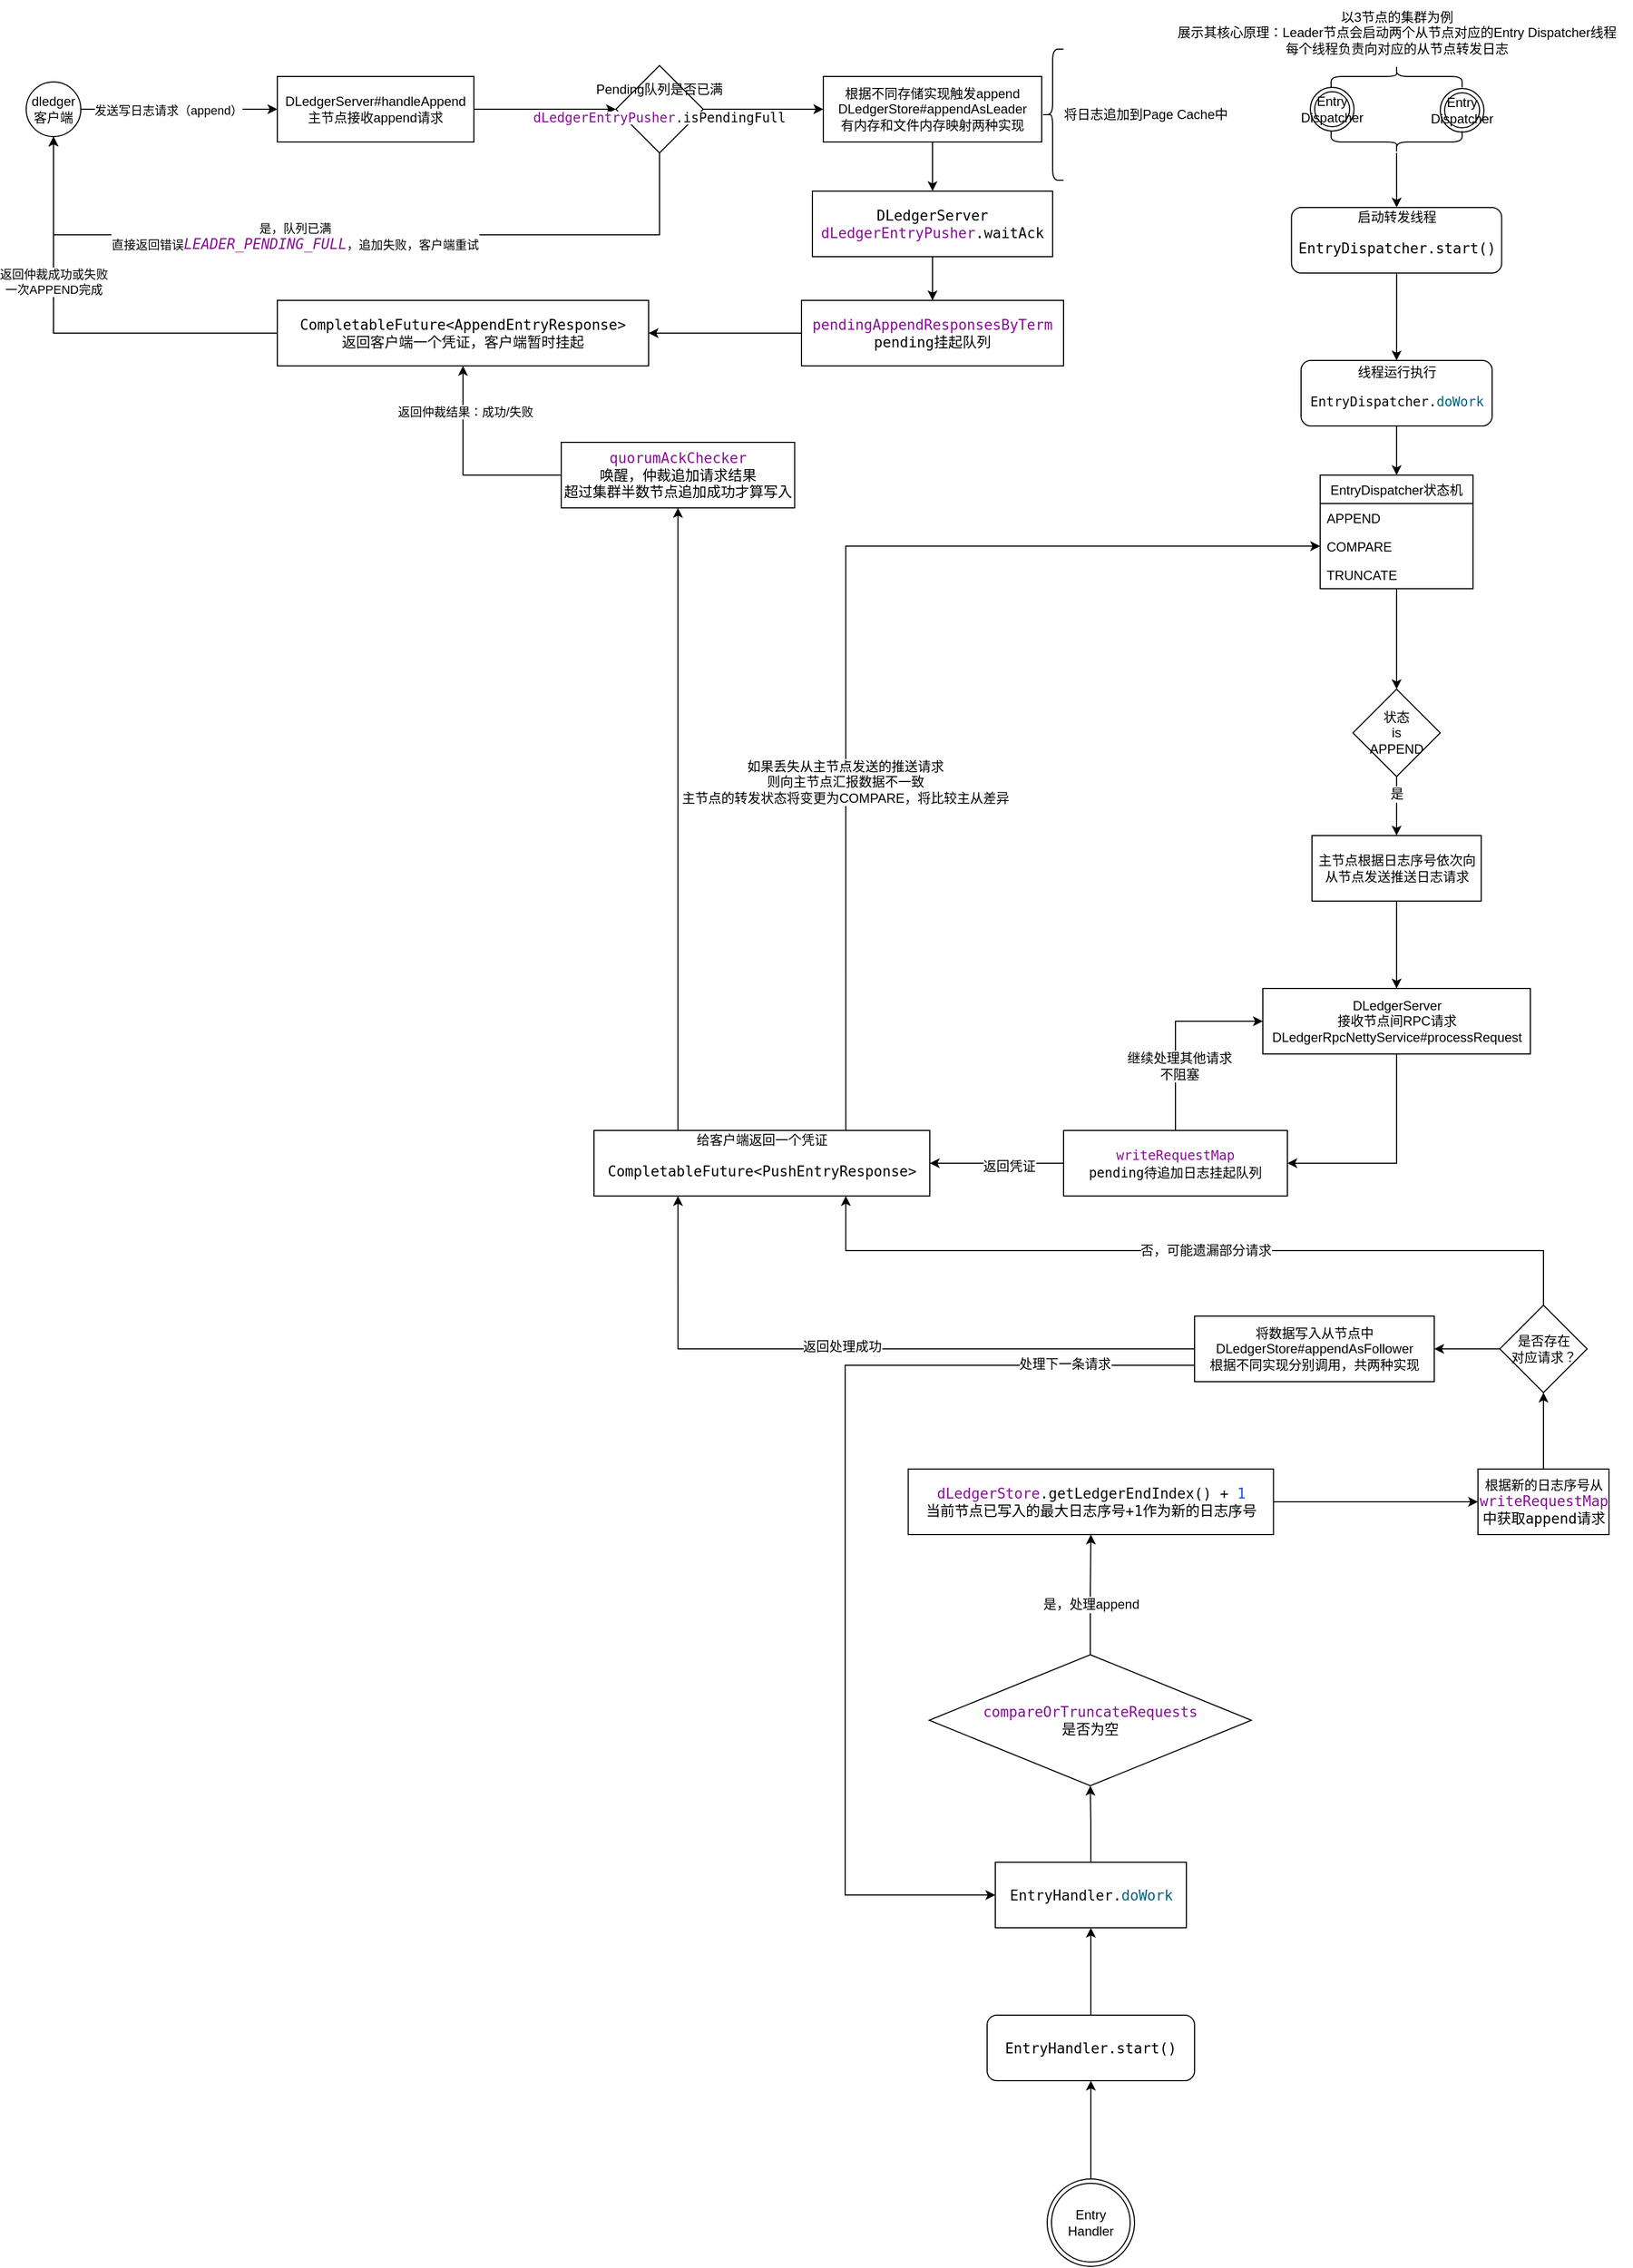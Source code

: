 <mxfile version="20.1.1" type="github">
  <diagram id="C5RBs43oDa-KdzZeNtuy" name="Page-1">
    <mxGraphModel dx="1298" dy="1924" grid="1" gridSize="10" guides="1" tooltips="1" connect="1" arrows="1" fold="1" page="1" pageScale="1" pageWidth="827" pageHeight="1169" math="0" shadow="0">
      <root>
        <mxCell id="WIyWlLk6GJQsqaUBKTNV-0" />
        <mxCell id="WIyWlLk6GJQsqaUBKTNV-1" parent="WIyWlLk6GJQsqaUBKTNV-0" />
        <mxCell id="omdXN2DI8DAMawYbMFzI-0" value="" style="edgeStyle=orthogonalEdgeStyle;rounded=0;orthogonalLoop=1;jettySize=auto;html=1;" edge="1" parent="WIyWlLk6GJQsqaUBKTNV-1" source="omdXN2DI8DAMawYbMFzI-2" target="omdXN2DI8DAMawYbMFzI-4">
          <mxGeometry relative="1" as="geometry" />
        </mxCell>
        <mxCell id="omdXN2DI8DAMawYbMFzI-1" value="发送写日志请求（append）" style="edgeLabel;html=1;align=center;verticalAlign=middle;resizable=0;points=[];" vertex="1" connectable="0" parent="omdXN2DI8DAMawYbMFzI-0">
          <mxGeometry x="-0.111" relative="1" as="geometry">
            <mxPoint y="1" as="offset" />
          </mxGeometry>
        </mxCell>
        <mxCell id="omdXN2DI8DAMawYbMFzI-2" value="dledger&lt;br&gt;客户端" style="ellipse;whiteSpace=wrap;html=1;aspect=fixed;" vertex="1" parent="WIyWlLk6GJQsqaUBKTNV-1">
          <mxGeometry x="80" y="30" width="50" height="50" as="geometry" />
        </mxCell>
        <mxCell id="omdXN2DI8DAMawYbMFzI-3" value="" style="edgeStyle=orthogonalEdgeStyle;rounded=0;orthogonalLoop=1;jettySize=auto;html=1;" edge="1" parent="WIyWlLk6GJQsqaUBKTNV-1" source="omdXN2DI8DAMawYbMFzI-4" target="omdXN2DI8DAMawYbMFzI-6">
          <mxGeometry relative="1" as="geometry" />
        </mxCell>
        <mxCell id="omdXN2DI8DAMawYbMFzI-4" value="DLedgerServer#handleAppend&lt;br&gt;主节点接收append请求" style="whiteSpace=wrap;html=1;" vertex="1" parent="WIyWlLk6GJQsqaUBKTNV-1">
          <mxGeometry x="310" y="25" width="180" height="60" as="geometry" />
        </mxCell>
        <mxCell id="omdXN2DI8DAMawYbMFzI-5" value="" style="edgeStyle=orthogonalEdgeStyle;rounded=0;orthogonalLoop=1;jettySize=auto;html=1;fontSize=12;" edge="1" parent="WIyWlLk6GJQsqaUBKTNV-1" source="omdXN2DI8DAMawYbMFzI-6" target="omdXN2DI8DAMawYbMFzI-8">
          <mxGeometry relative="1" as="geometry" />
        </mxCell>
        <mxCell id="omdXN2DI8DAMawYbMFzI-71" style="edgeStyle=orthogonalEdgeStyle;rounded=0;orthogonalLoop=1;jettySize=auto;html=1;exitX=0.5;exitY=1;exitDx=0;exitDy=0;fontColor=#000000;entryX=0.5;entryY=1;entryDx=0;entryDy=0;" edge="1" parent="WIyWlLk6GJQsqaUBKTNV-1" source="omdXN2DI8DAMawYbMFzI-6" target="omdXN2DI8DAMawYbMFzI-2">
          <mxGeometry relative="1" as="geometry">
            <mxPoint x="130" y="180" as="targetPoint" />
            <Array as="points">
              <mxPoint x="660" y="170" />
              <mxPoint x="105" y="170" />
            </Array>
          </mxGeometry>
        </mxCell>
        <mxCell id="omdXN2DI8DAMawYbMFzI-72" value="是，队列已满&lt;br&gt;直接返回错误&lt;span style=&quot;color: rgb(135, 16, 148); font-style: italic; font-family: &amp;quot;JetBrains Mono&amp;quot;, monospace; font-size: 9.8pt;&quot;&gt;LEADER_PENDING_FULL&lt;/span&gt;，追加失败，客户端重试" style="edgeLabel;html=1;align=center;verticalAlign=middle;resizable=0;points=[];fontColor=#000000;" vertex="1" connectable="0" parent="omdXN2DI8DAMawYbMFzI-71">
          <mxGeometry x="0.136" y="2" relative="1" as="geometry">
            <mxPoint as="offset" />
          </mxGeometry>
        </mxCell>
        <mxCell id="omdXN2DI8DAMawYbMFzI-6" value="Pending队列是否已满&lt;br&gt;&lt;pre style=&quot;background-color: rgb(255, 255, 255); color: rgb(8, 8, 8); font-family: &amp;quot;JetBrains Mono&amp;quot;, monospace; line-height: 1;&quot;&gt;&lt;span style=&quot;color:#871094;&quot;&gt;dLedgerEntryPusher&lt;/span&gt;.isPendingFull&lt;/pre&gt;" style="rhombus;whiteSpace=wrap;html=1;" vertex="1" parent="WIyWlLk6GJQsqaUBKTNV-1">
          <mxGeometry x="620" y="15" width="80" height="80" as="geometry" />
        </mxCell>
        <mxCell id="omdXN2DI8DAMawYbMFzI-7" value="" style="edgeStyle=orthogonalEdgeStyle;rounded=0;orthogonalLoop=1;jettySize=auto;html=1;fontSize=12;fontColor=#000000;" edge="1" parent="WIyWlLk6GJQsqaUBKTNV-1" source="omdXN2DI8DAMawYbMFzI-8" target="omdXN2DI8DAMawYbMFzI-65">
          <mxGeometry relative="1" as="geometry" />
        </mxCell>
        <mxCell id="omdXN2DI8DAMawYbMFzI-8" value="根据不同存储实现触发append&lt;br&gt;DLedgerStore#appendAsLeader&lt;br&gt;有内存和文件内存映射两种实现" style="whiteSpace=wrap;html=1;" vertex="1" parent="WIyWlLk6GJQsqaUBKTNV-1">
          <mxGeometry x="810" y="25" width="200" height="60" as="geometry" />
        </mxCell>
        <mxCell id="omdXN2DI8DAMawYbMFzI-9" value="" style="shape=curlyBracket;whiteSpace=wrap;html=1;rounded=1;fontSize=12;" vertex="1" parent="WIyWlLk6GJQsqaUBKTNV-1">
          <mxGeometry x="1010" width="20" height="120" as="geometry" />
        </mxCell>
        <mxCell id="omdXN2DI8DAMawYbMFzI-10" value="将日志追加到Page Cache中" style="text;html=1;align=center;verticalAlign=middle;resizable=0;points=[];autosize=1;strokeColor=none;fillColor=none;fontSize=12;" vertex="1" parent="WIyWlLk6GJQsqaUBKTNV-1">
          <mxGeometry x="1020" y="45" width="170" height="30" as="geometry" />
        </mxCell>
        <mxCell id="omdXN2DI8DAMawYbMFzI-11" value="以3节点的集群为例&lt;br&gt;展示其核心原理：Leader节点会启动两个从节点对应的Entry Dispatcher线程&lt;br&gt;每个线程负责向对应的从节点转发日志" style="text;html=1;align=center;verticalAlign=middle;resizable=0;points=[];autosize=1;strokeColor=none;fillColor=none;fontSize=12;" vertex="1" parent="WIyWlLk6GJQsqaUBKTNV-1">
          <mxGeometry x="1120" y="-45" width="430" height="60" as="geometry" />
        </mxCell>
        <mxCell id="omdXN2DI8DAMawYbMFzI-12" value="" style="shape=curlyBracket;whiteSpace=wrap;html=1;rounded=1;fontSize=12;rotation=90;" vertex="1" parent="WIyWlLk6GJQsqaUBKTNV-1">
          <mxGeometry x="1325" y="-35" width="20" height="120" as="geometry" />
        </mxCell>
        <mxCell id="omdXN2DI8DAMawYbMFzI-13" value="&lt;span style=&quot;&quot;&gt;Entry Dispatcher&lt;/span&gt;" style="ellipse;shape=doubleEllipse;whiteSpace=wrap;html=1;aspect=fixed;fontSize=12;" vertex="1" parent="WIyWlLk6GJQsqaUBKTNV-1">
          <mxGeometry x="1256" y="35" width="40" height="40" as="geometry" />
        </mxCell>
        <mxCell id="omdXN2DI8DAMawYbMFzI-14" value="&lt;span style=&quot;&quot;&gt;Entry Dispatcher&lt;/span&gt;" style="ellipse;shape=doubleEllipse;whiteSpace=wrap;html=1;aspect=fixed;fontSize=12;" vertex="1" parent="WIyWlLk6GJQsqaUBKTNV-1">
          <mxGeometry x="1375" y="36" width="40" height="40" as="geometry" />
        </mxCell>
        <mxCell id="omdXN2DI8DAMawYbMFzI-15" value="" style="edgeStyle=orthogonalEdgeStyle;rounded=0;orthogonalLoop=1;jettySize=auto;html=1;fontSize=12;" edge="1" parent="WIyWlLk6GJQsqaUBKTNV-1" source="omdXN2DI8DAMawYbMFzI-16" target="omdXN2DI8DAMawYbMFzI-18">
          <mxGeometry relative="1" as="geometry" />
        </mxCell>
        <mxCell id="omdXN2DI8DAMawYbMFzI-16" value="" style="shape=curlyBracket;whiteSpace=wrap;html=1;rounded=1;flipH=1;fontSize=12;rotation=90;" vertex="1" parent="WIyWlLk6GJQsqaUBKTNV-1">
          <mxGeometry x="1325" y="25" width="20" height="120" as="geometry" />
        </mxCell>
        <mxCell id="omdXN2DI8DAMawYbMFzI-17" value="" style="edgeStyle=orthogonalEdgeStyle;rounded=0;orthogonalLoop=1;jettySize=auto;html=1;fontSize=12;" edge="1" parent="WIyWlLk6GJQsqaUBKTNV-1" source="omdXN2DI8DAMawYbMFzI-18" target="omdXN2DI8DAMawYbMFzI-20">
          <mxGeometry relative="1" as="geometry" />
        </mxCell>
        <mxCell id="omdXN2DI8DAMawYbMFzI-18" value="启动转发线程&lt;br&gt;&lt;pre style=&quot;background-color:#ffffff;color:#080808;font-family:&#39;JetBrains Mono&#39;,monospace;font-size:9.8pt;&quot;&gt;&lt;span style=&quot;color:#000000;&quot;&gt;EntryDispatcher.start()&lt;/span&gt;&lt;/pre&gt;" style="rounded=1;whiteSpace=wrap;html=1;" vertex="1" parent="WIyWlLk6GJQsqaUBKTNV-1">
          <mxGeometry x="1238.75" y="145" width="192.5" height="60" as="geometry" />
        </mxCell>
        <mxCell id="omdXN2DI8DAMawYbMFzI-19" style="edgeStyle=orthogonalEdgeStyle;rounded=0;orthogonalLoop=1;jettySize=auto;html=1;exitX=0.5;exitY=1;exitDx=0;exitDy=0;entryX=0.5;entryY=0;entryDx=0;entryDy=0;fontSize=12;" edge="1" parent="WIyWlLk6GJQsqaUBKTNV-1" source="omdXN2DI8DAMawYbMFzI-20" target="omdXN2DI8DAMawYbMFzI-22">
          <mxGeometry relative="1" as="geometry" />
        </mxCell>
        <mxCell id="omdXN2DI8DAMawYbMFzI-20" value="&lt;font style=&quot;font-size: 12px;&quot;&gt;线程运行执行&lt;br&gt;&lt;/font&gt;&lt;pre style=&quot;background-color: rgb(255, 255, 255); color: rgb(8, 8, 8); font-family: &amp;quot;JetBrains Mono&amp;quot;, monospace;&quot;&gt;&lt;font style=&quot;font-size: 12px;&quot;&gt;EntryDispatcher.&lt;span style=&quot;color: rgb(0, 98, 122);&quot;&gt;doWork&lt;/span&gt;&lt;/font&gt;&lt;/pre&gt;" style="whiteSpace=wrap;html=1;rounded=1;" vertex="1" parent="WIyWlLk6GJQsqaUBKTNV-1">
          <mxGeometry x="1247.5" y="285" width="175" height="60" as="geometry" />
        </mxCell>
        <mxCell id="omdXN2DI8DAMawYbMFzI-21" value="" style="edgeStyle=orthogonalEdgeStyle;rounded=0;orthogonalLoop=1;jettySize=auto;html=1;fontSize=12;" edge="1" parent="WIyWlLk6GJQsqaUBKTNV-1" source="omdXN2DI8DAMawYbMFzI-22" target="omdXN2DI8DAMawYbMFzI-28">
          <mxGeometry relative="1" as="geometry" />
        </mxCell>
        <mxCell id="omdXN2DI8DAMawYbMFzI-22" value="EntryDispatcher状态机" style="swimlane;fontStyle=0;childLayout=stackLayout;horizontal=1;startSize=26;fillColor=none;horizontalStack=0;resizeParent=1;resizeParentMax=0;resizeLast=0;collapsible=1;marginBottom=0;fontSize=12;" vertex="1" parent="WIyWlLk6GJQsqaUBKTNV-1">
          <mxGeometry x="1265" y="390" width="140" height="104" as="geometry" />
        </mxCell>
        <mxCell id="omdXN2DI8DAMawYbMFzI-23" value="APPEND" style="text;strokeColor=none;fillColor=none;align=left;verticalAlign=top;spacingLeft=4;spacingRight=4;overflow=hidden;rotatable=0;points=[[0,0.5],[1,0.5]];portConstraint=eastwest;fontSize=12;" vertex="1" parent="omdXN2DI8DAMawYbMFzI-22">
          <mxGeometry y="26" width="140" height="26" as="geometry" />
        </mxCell>
        <mxCell id="omdXN2DI8DAMawYbMFzI-24" value="COMPARE" style="text;strokeColor=none;fillColor=none;align=left;verticalAlign=top;spacingLeft=4;spacingRight=4;overflow=hidden;rotatable=0;points=[[0,0.5],[1,0.5]];portConstraint=eastwest;fontSize=12;" vertex="1" parent="omdXN2DI8DAMawYbMFzI-22">
          <mxGeometry y="52" width="140" height="26" as="geometry" />
        </mxCell>
        <mxCell id="omdXN2DI8DAMawYbMFzI-25" value="TRUNCATE" style="text;strokeColor=none;fillColor=none;align=left;verticalAlign=top;spacingLeft=4;spacingRight=4;overflow=hidden;rotatable=0;points=[[0,0.5],[1,0.5]];portConstraint=eastwest;fontSize=12;" vertex="1" parent="omdXN2DI8DAMawYbMFzI-22">
          <mxGeometry y="78" width="140" height="26" as="geometry" />
        </mxCell>
        <mxCell id="omdXN2DI8DAMawYbMFzI-26" value="" style="edgeStyle=orthogonalEdgeStyle;rounded=0;orthogonalLoop=1;jettySize=auto;html=1;fontSize=12;" edge="1" parent="WIyWlLk6GJQsqaUBKTNV-1" source="omdXN2DI8DAMawYbMFzI-28" target="omdXN2DI8DAMawYbMFzI-30">
          <mxGeometry relative="1" as="geometry" />
        </mxCell>
        <mxCell id="omdXN2DI8DAMawYbMFzI-27" value="是" style="edgeLabel;html=1;align=center;verticalAlign=middle;resizable=0;points=[];fontSize=12;" vertex="1" connectable="0" parent="omdXN2DI8DAMawYbMFzI-26">
          <mxGeometry x="-0.426" relative="1" as="geometry">
            <mxPoint as="offset" />
          </mxGeometry>
        </mxCell>
        <mxCell id="omdXN2DI8DAMawYbMFzI-28" value="状态&lt;br&gt;is&lt;br&gt;APPEND" style="rhombus;whiteSpace=wrap;html=1;fillColor=none;fontStyle=0;startSize=26;" vertex="1" parent="WIyWlLk6GJQsqaUBKTNV-1">
          <mxGeometry x="1295" y="586" width="80" height="80" as="geometry" />
        </mxCell>
        <mxCell id="omdXN2DI8DAMawYbMFzI-29" value="" style="edgeStyle=orthogonalEdgeStyle;rounded=0;orthogonalLoop=1;jettySize=auto;html=1;fontSize=12;" edge="1" parent="WIyWlLk6GJQsqaUBKTNV-1" source="omdXN2DI8DAMawYbMFzI-30" target="omdXN2DI8DAMawYbMFzI-32">
          <mxGeometry relative="1" as="geometry" />
        </mxCell>
        <mxCell id="omdXN2DI8DAMawYbMFzI-30" value="主节点根据日志序号依次向从节点发送推送日志请求" style="whiteSpace=wrap;html=1;fillColor=none;fontStyle=0;startSize=26;" vertex="1" parent="WIyWlLk6GJQsqaUBKTNV-1">
          <mxGeometry x="1257.5" y="720" width="155" height="60" as="geometry" />
        </mxCell>
        <mxCell id="omdXN2DI8DAMawYbMFzI-31" value="" style="edgeStyle=orthogonalEdgeStyle;rounded=0;orthogonalLoop=1;jettySize=auto;html=1;" edge="1" parent="WIyWlLk6GJQsqaUBKTNV-1" source="omdXN2DI8DAMawYbMFzI-32" target="omdXN2DI8DAMawYbMFzI-37">
          <mxGeometry relative="1" as="geometry">
            <Array as="points">
              <mxPoint x="1335" y="1020" />
            </Array>
          </mxGeometry>
        </mxCell>
        <mxCell id="omdXN2DI8DAMawYbMFzI-32" value="DLedgerServer&lt;br&gt;接收节点间RPC请求&lt;br&gt;DLedgerRpcNettyService#processRequest" style="whiteSpace=wrap;html=1;fillColor=none;fontStyle=0;startSize=26;" vertex="1" parent="WIyWlLk6GJQsqaUBKTNV-1">
          <mxGeometry x="1212.5" y="860" width="245" height="60" as="geometry" />
        </mxCell>
        <mxCell id="omdXN2DI8DAMawYbMFzI-33" style="edgeStyle=orthogonalEdgeStyle;rounded=0;orthogonalLoop=1;jettySize=auto;html=1;exitX=0.5;exitY=0;exitDx=0;exitDy=0;entryX=0;entryY=0.5;entryDx=0;entryDy=0;fontSize=12;fontColor=#000000;" edge="1" parent="WIyWlLk6GJQsqaUBKTNV-1" source="omdXN2DI8DAMawYbMFzI-37" target="omdXN2DI8DAMawYbMFzI-32">
          <mxGeometry relative="1" as="geometry" />
        </mxCell>
        <mxCell id="omdXN2DI8DAMawYbMFzI-34" value="继续处理其他请求&lt;br&gt;不阻塞" style="edgeLabel;html=1;align=center;verticalAlign=middle;resizable=0;points=[];fontSize=12;fontColor=#000000;" vertex="1" connectable="0" parent="omdXN2DI8DAMawYbMFzI-33">
          <mxGeometry x="-0.344" y="-2" relative="1" as="geometry">
            <mxPoint x="1" as="offset" />
          </mxGeometry>
        </mxCell>
        <mxCell id="omdXN2DI8DAMawYbMFzI-35" value="" style="edgeStyle=orthogonalEdgeStyle;rounded=0;orthogonalLoop=1;jettySize=auto;html=1;fontSize=12;fontColor=#000000;" edge="1" parent="WIyWlLk6GJQsqaUBKTNV-1" source="omdXN2DI8DAMawYbMFzI-37" target="omdXN2DI8DAMawYbMFzI-41">
          <mxGeometry relative="1" as="geometry" />
        </mxCell>
        <mxCell id="omdXN2DI8DAMawYbMFzI-36" value="返回凭证" style="edgeLabel;html=1;align=center;verticalAlign=middle;resizable=0;points=[];fontSize=12;fontColor=#000000;" vertex="1" connectable="0" parent="omdXN2DI8DAMawYbMFzI-35">
          <mxGeometry x="-0.184" y="3" relative="1" as="geometry">
            <mxPoint as="offset" />
          </mxGeometry>
        </mxCell>
        <mxCell id="omdXN2DI8DAMawYbMFzI-37" value="&lt;pre style=&quot;background-color: rgb(255, 255, 255); font-family: &amp;quot;JetBrains Mono&amp;quot;, monospace; font-size: 9.8pt;&quot;&gt;&lt;span style=&quot;font-size: 12px;&quot;&gt;&lt;font color=&quot;#871094&quot;&gt;writeRequestMap&lt;br/&gt;&lt;/font&gt;pending待追加日志挂起队列&lt;/span&gt;&lt;/pre&gt;" style="whiteSpace=wrap;html=1;fillColor=none;fontStyle=0;startSize=26;" vertex="1" parent="WIyWlLk6GJQsqaUBKTNV-1">
          <mxGeometry x="1030" y="990" width="205" height="60" as="geometry" />
        </mxCell>
        <mxCell id="omdXN2DI8DAMawYbMFzI-38" style="edgeStyle=orthogonalEdgeStyle;rounded=0;orthogonalLoop=1;jettySize=auto;html=1;exitX=0.75;exitY=0;exitDx=0;exitDy=0;fontSize=12;fontColor=#000000;entryX=0;entryY=0.5;entryDx=0;entryDy=0;" edge="1" parent="WIyWlLk6GJQsqaUBKTNV-1" source="omdXN2DI8DAMawYbMFzI-41" target="omdXN2DI8DAMawYbMFzI-24">
          <mxGeometry relative="1" as="geometry">
            <mxPoint x="1150" y="430" as="targetPoint" />
          </mxGeometry>
        </mxCell>
        <mxCell id="omdXN2DI8DAMawYbMFzI-39" value="如果丢失从主节点发送的推送请求&lt;br&gt;则向主节点汇报数据不一致&lt;br&gt;主节点的转发状态将变更为COMPARE，将比较主从差异" style="edgeLabel;html=1;align=center;verticalAlign=middle;resizable=0;points=[];fontSize=12;fontColor=#000000;" vertex="1" connectable="0" parent="omdXN2DI8DAMawYbMFzI-38">
          <mxGeometry x="-0.341" y="1" relative="1" as="geometry">
            <mxPoint as="offset" />
          </mxGeometry>
        </mxCell>
        <mxCell id="omdXN2DI8DAMawYbMFzI-40" value="" style="edgeStyle=orthogonalEdgeStyle;rounded=0;orthogonalLoop=1;jettySize=auto;html=1;fontSize=12;fontColor=#000000;exitX=0.25;exitY=0;exitDx=0;exitDy=0;" edge="1" parent="WIyWlLk6GJQsqaUBKTNV-1" source="omdXN2DI8DAMawYbMFzI-41" target="omdXN2DI8DAMawYbMFzI-64">
          <mxGeometry relative="1" as="geometry" />
        </mxCell>
        <mxCell id="omdXN2DI8DAMawYbMFzI-41" value="给客户端返回一个凭证&lt;br&gt;&lt;pre style=&quot;background-color:#ffffff;color:#080808;font-family:&#39;JetBrains Mono&#39;,monospace;font-size:9.8pt;&quot;&gt;&lt;span style=&quot;color:#000000;&quot;&gt;CompletableFuture&lt;/span&gt;&amp;lt;&lt;span style=&quot;color:#000000;&quot;&gt;PushEntryResponse&lt;/span&gt;&amp;gt;&lt;/pre&gt;" style="whiteSpace=wrap;html=1;fillColor=none;fontStyle=0;startSize=26;" vertex="1" parent="WIyWlLk6GJQsqaUBKTNV-1">
          <mxGeometry x="600" y="990" width="307.5" height="60" as="geometry" />
        </mxCell>
        <mxCell id="omdXN2DI8DAMawYbMFzI-42" value="" style="edgeStyle=orthogonalEdgeStyle;rounded=0;orthogonalLoop=1;jettySize=auto;html=1;fontSize=12;fontColor=#000000;" edge="1" parent="WIyWlLk6GJQsqaUBKTNV-1" source="omdXN2DI8DAMawYbMFzI-43" target="omdXN2DI8DAMawYbMFzI-45">
          <mxGeometry relative="1" as="geometry" />
        </mxCell>
        <mxCell id="omdXN2DI8DAMawYbMFzI-43" value="Entry Handler" style="ellipse;shape=doubleEllipse;whiteSpace=wrap;html=1;aspect=fixed;fontSize=12;fontColor=#000000;" vertex="1" parent="WIyWlLk6GJQsqaUBKTNV-1">
          <mxGeometry x="1015" y="1950" width="80" height="80" as="geometry" />
        </mxCell>
        <mxCell id="omdXN2DI8DAMawYbMFzI-44" style="edgeStyle=orthogonalEdgeStyle;rounded=0;orthogonalLoop=1;jettySize=auto;html=1;exitX=0.5;exitY=0;exitDx=0;exitDy=0;fontSize=12;fontColor=#000000;" edge="1" parent="WIyWlLk6GJQsqaUBKTNV-1" source="omdXN2DI8DAMawYbMFzI-45" target="omdXN2DI8DAMawYbMFzI-47">
          <mxGeometry relative="1" as="geometry" />
        </mxCell>
        <mxCell id="omdXN2DI8DAMawYbMFzI-45" value="&lt;pre style=&quot;background-color:#ffffff;color:#080808;font-family:&#39;JetBrains Mono&#39;,monospace;font-size:9.8pt;&quot;&gt;&lt;span style=&quot;color:#000000;&quot;&gt;EntryHandler.start()&lt;/span&gt;&lt;/pre&gt;" style="rounded=1;whiteSpace=wrap;html=1;fontColor=#000000;" vertex="1" parent="WIyWlLk6GJQsqaUBKTNV-1">
          <mxGeometry x="960" y="1800" width="190" height="60" as="geometry" />
        </mxCell>
        <mxCell id="omdXN2DI8DAMawYbMFzI-46" value="" style="edgeStyle=orthogonalEdgeStyle;rounded=0;orthogonalLoop=1;jettySize=auto;html=1;fontSize=12;fontColor=#000000;" edge="1" parent="WIyWlLk6GJQsqaUBKTNV-1" source="omdXN2DI8DAMawYbMFzI-47" target="omdXN2DI8DAMawYbMFzI-50">
          <mxGeometry relative="1" as="geometry" />
        </mxCell>
        <mxCell id="omdXN2DI8DAMawYbMFzI-47" value="&lt;pre style=&quot;background-color: rgb(255, 255, 255); color: rgb(8, 8, 8); font-family: &amp;quot;JetBrains Mono&amp;quot;, monospace; font-size: 9.8pt;&quot;&gt;EntryHandler.&lt;span style=&quot;color: rgb(0, 98, 122);&quot;&gt;doWork&lt;/span&gt;&lt;/pre&gt;" style="rounded=0;whiteSpace=wrap;html=1;fontSize=12;fontColor=#000000;" vertex="1" parent="WIyWlLk6GJQsqaUBKTNV-1">
          <mxGeometry x="967.5" y="1660" width="175" height="60" as="geometry" />
        </mxCell>
        <mxCell id="omdXN2DI8DAMawYbMFzI-48" value="" style="edgeStyle=orthogonalEdgeStyle;rounded=0;orthogonalLoop=1;jettySize=auto;html=1;fontSize=12;fontColor=#000000;" edge="1" parent="WIyWlLk6GJQsqaUBKTNV-1" source="omdXN2DI8DAMawYbMFzI-50" target="omdXN2DI8DAMawYbMFzI-52">
          <mxGeometry relative="1" as="geometry" />
        </mxCell>
        <mxCell id="omdXN2DI8DAMawYbMFzI-49" value="是，处理append" style="edgeLabel;html=1;align=center;verticalAlign=middle;resizable=0;points=[];fontSize=12;fontColor=#000000;" vertex="1" connectable="0" parent="omdXN2DI8DAMawYbMFzI-48">
          <mxGeometry x="-0.154" y="1" relative="1" as="geometry">
            <mxPoint x="1" y="1" as="offset" />
          </mxGeometry>
        </mxCell>
        <mxCell id="omdXN2DI8DAMawYbMFzI-50" value="&lt;pre style=&quot;background-color: rgb(255, 255, 255); font-family: &amp;quot;JetBrains Mono&amp;quot;, monospace; font-size: 9.8pt;&quot;&gt;&lt;font color=&quot;#871094&quot;&gt;compareOrTruncateRequests&lt;br/&gt;&lt;/font&gt;是否为空&lt;/pre&gt;" style="rhombus;whiteSpace=wrap;html=1;fontColor=#000000;rounded=0;" vertex="1" parent="WIyWlLk6GJQsqaUBKTNV-1">
          <mxGeometry x="907" y="1470" width="295" height="120" as="geometry" />
        </mxCell>
        <mxCell id="omdXN2DI8DAMawYbMFzI-51" value="" style="edgeStyle=orthogonalEdgeStyle;rounded=0;orthogonalLoop=1;jettySize=auto;html=1;fontSize=12;fontColor=#000000;" edge="1" parent="WIyWlLk6GJQsqaUBKTNV-1" source="omdXN2DI8DAMawYbMFzI-52" target="omdXN2DI8DAMawYbMFzI-54">
          <mxGeometry relative="1" as="geometry" />
        </mxCell>
        <mxCell id="omdXN2DI8DAMawYbMFzI-52" value="&lt;pre style=&quot;background-color: rgb(255, 255, 255); font-family: &amp;quot;JetBrains Mono&amp;quot;, monospace; font-size: 9.8pt;&quot;&gt;&lt;span style=&quot;color: rgb(135, 16, 148);&quot;&gt;dLedgerStore&lt;/span&gt;&lt;font color=&quot;#080808&quot;&gt;.getLedgerEndIndex() + &lt;/font&gt;&lt;font color=&quot;#1750eb&quot;&gt;1&lt;br&gt;&lt;/font&gt;当前节点已写入的最大日志序号+1作为新的日志序号&lt;/pre&gt;" style="whiteSpace=wrap;html=1;fontColor=#000000;rounded=0;" vertex="1" parent="WIyWlLk6GJQsqaUBKTNV-1">
          <mxGeometry x="887.75" y="1300" width="334.5" height="60" as="geometry" />
        </mxCell>
        <mxCell id="omdXN2DI8DAMawYbMFzI-53" value="" style="edgeStyle=orthogonalEdgeStyle;rounded=0;orthogonalLoop=1;jettySize=auto;html=1;fontSize=12;fontColor=#000000;" edge="1" parent="WIyWlLk6GJQsqaUBKTNV-1" source="omdXN2DI8DAMawYbMFzI-54" target="omdXN2DI8DAMawYbMFzI-58">
          <mxGeometry relative="1" as="geometry" />
        </mxCell>
        <mxCell id="omdXN2DI8DAMawYbMFzI-54" value="根据新的日志序号从&lt;span style=&quot;background-color: rgb(255, 255, 255); font-family: &amp;quot;JetBrains Mono&amp;quot;, monospace; font-size: 9.8pt;&quot;&gt;&lt;font color=&quot;#871094&quot;&gt;writeRequestMap&lt;/font&gt;&lt;br&gt;中获取append请求&lt;br&gt;&lt;/span&gt;" style="whiteSpace=wrap;html=1;fontColor=#000000;rounded=0;" vertex="1" parent="WIyWlLk6GJQsqaUBKTNV-1">
          <mxGeometry x="1409.5" y="1300" width="120" height="60" as="geometry" />
        </mxCell>
        <mxCell id="omdXN2DI8DAMawYbMFzI-55" style="edgeStyle=orthogonalEdgeStyle;rounded=0;orthogonalLoop=1;jettySize=auto;html=1;exitX=0.5;exitY=0;exitDx=0;exitDy=0;fontSize=12;fontColor=#000000;entryX=0.75;entryY=1;entryDx=0;entryDy=0;" edge="1" parent="WIyWlLk6GJQsqaUBKTNV-1" source="omdXN2DI8DAMawYbMFzI-58" target="omdXN2DI8DAMawYbMFzI-41">
          <mxGeometry relative="1" as="geometry" />
        </mxCell>
        <mxCell id="omdXN2DI8DAMawYbMFzI-56" value="否，可能遗漏部分请求" style="edgeLabel;html=1;align=center;verticalAlign=middle;resizable=0;points=[];fontSize=12;fontColor=#000000;" vertex="1" connectable="0" parent="omdXN2DI8DAMawYbMFzI-55">
          <mxGeometry x="-0.023" relative="1" as="geometry">
            <mxPoint x="1" as="offset" />
          </mxGeometry>
        </mxCell>
        <mxCell id="omdXN2DI8DAMawYbMFzI-57" value="" style="edgeStyle=orthogonalEdgeStyle;rounded=0;orthogonalLoop=1;jettySize=auto;html=1;fontSize=12;fontColor=#000000;" edge="1" parent="WIyWlLk6GJQsqaUBKTNV-1" source="omdXN2DI8DAMawYbMFzI-58" target="omdXN2DI8DAMawYbMFzI-63">
          <mxGeometry relative="1" as="geometry" />
        </mxCell>
        <mxCell id="omdXN2DI8DAMawYbMFzI-58" value="是否存在&lt;br&gt;对应请求？" style="rhombus;whiteSpace=wrap;html=1;fontColor=#000000;rounded=0;" vertex="1" parent="WIyWlLk6GJQsqaUBKTNV-1">
          <mxGeometry x="1429.5" y="1150" width="80" height="80" as="geometry" />
        </mxCell>
        <mxCell id="omdXN2DI8DAMawYbMFzI-59" style="edgeStyle=orthogonalEdgeStyle;rounded=0;orthogonalLoop=1;jettySize=auto;html=1;exitX=0;exitY=0.5;exitDx=0;exitDy=0;entryX=0.25;entryY=1;entryDx=0;entryDy=0;fontSize=12;fontColor=#000000;" edge="1" parent="WIyWlLk6GJQsqaUBKTNV-1" source="omdXN2DI8DAMawYbMFzI-63" target="omdXN2DI8DAMawYbMFzI-41">
          <mxGeometry relative="1" as="geometry" />
        </mxCell>
        <mxCell id="omdXN2DI8DAMawYbMFzI-60" value="返回处理成功" style="edgeLabel;html=1;align=center;verticalAlign=middle;resizable=0;points=[];fontSize=12;fontColor=#000000;" vertex="1" connectable="0" parent="omdXN2DI8DAMawYbMFzI-59">
          <mxGeometry x="0.054" y="-2" relative="1" as="geometry">
            <mxPoint as="offset" />
          </mxGeometry>
        </mxCell>
        <mxCell id="omdXN2DI8DAMawYbMFzI-61" style="edgeStyle=orthogonalEdgeStyle;rounded=0;orthogonalLoop=1;jettySize=auto;html=1;exitX=0;exitY=0.75;exitDx=0;exitDy=0;fontSize=12;fontColor=#000000;entryX=0;entryY=0.5;entryDx=0;entryDy=0;" edge="1" parent="WIyWlLk6GJQsqaUBKTNV-1" source="omdXN2DI8DAMawYbMFzI-63" target="omdXN2DI8DAMawYbMFzI-47">
          <mxGeometry relative="1" as="geometry">
            <mxPoint x="830" y="1690" as="targetPoint" />
            <Array as="points">
              <mxPoint x="830" y="1205" />
              <mxPoint x="830" y="1690" />
            </Array>
          </mxGeometry>
        </mxCell>
        <mxCell id="omdXN2DI8DAMawYbMFzI-62" value="处理下一条请求" style="edgeLabel;html=1;align=center;verticalAlign=middle;resizable=0;points=[];fontSize=12;fontColor=#000000;" vertex="1" connectable="0" parent="omdXN2DI8DAMawYbMFzI-61">
          <mxGeometry x="-0.748" y="-1" relative="1" as="geometry">
            <mxPoint as="offset" />
          </mxGeometry>
        </mxCell>
        <mxCell id="omdXN2DI8DAMawYbMFzI-63" value="将数据写入从节点中&lt;br&gt;DLedgerStore#appendAsFollower&lt;br&gt;根据不同实现分别调用，共两种实现" style="whiteSpace=wrap;html=1;fontColor=#000000;rounded=0;" vertex="1" parent="WIyWlLk6GJQsqaUBKTNV-1">
          <mxGeometry x="1150" y="1160" width="219.5" height="60" as="geometry" />
        </mxCell>
        <mxCell id="omdXN2DI8DAMawYbMFzI-74" style="edgeStyle=orthogonalEdgeStyle;rounded=0;orthogonalLoop=1;jettySize=auto;html=1;exitX=0;exitY=0.5;exitDx=0;exitDy=0;fontColor=#000000;" edge="1" parent="WIyWlLk6GJQsqaUBKTNV-1" source="omdXN2DI8DAMawYbMFzI-64" target="omdXN2DI8DAMawYbMFzI-68">
          <mxGeometry relative="1" as="geometry" />
        </mxCell>
        <mxCell id="omdXN2DI8DAMawYbMFzI-75" value="返回仲裁结果：成功/失败" style="edgeLabel;html=1;align=center;verticalAlign=middle;resizable=0;points=[];fontColor=#000000;" vertex="1" connectable="0" parent="omdXN2DI8DAMawYbMFzI-74">
          <mxGeometry x="0.558" y="-2" relative="1" as="geometry">
            <mxPoint as="offset" />
          </mxGeometry>
        </mxCell>
        <mxCell id="omdXN2DI8DAMawYbMFzI-64" value="&lt;pre style=&quot;background-color: rgb(255, 255, 255); font-family: &amp;quot;JetBrains Mono&amp;quot;, monospace; font-size: 9.8pt;&quot;&gt;&lt;font color=&quot;#871094&quot;&gt;quorumAckChecker&lt;br&gt;&lt;/font&gt;唤醒，仲裁追加请求结果&lt;br/&gt;超过集群半数节点追加成功才算写入&lt;/pre&gt;" style="whiteSpace=wrap;html=1;fillColor=none;fontStyle=0;startSize=26;" vertex="1" parent="WIyWlLk6GJQsqaUBKTNV-1">
          <mxGeometry x="570" y="360" width="213.75" height="60" as="geometry" />
        </mxCell>
        <mxCell id="omdXN2DI8DAMawYbMFzI-67" value="" style="edgeStyle=orthogonalEdgeStyle;rounded=0;orthogonalLoop=1;jettySize=auto;html=1;" edge="1" parent="WIyWlLk6GJQsqaUBKTNV-1" source="omdXN2DI8DAMawYbMFzI-65" target="omdXN2DI8DAMawYbMFzI-66">
          <mxGeometry relative="1" as="geometry" />
        </mxCell>
        <mxCell id="omdXN2DI8DAMawYbMFzI-65" value="&lt;pre style=&quot;background-color: rgb(255, 255, 255);&quot;&gt;&lt;font face=&quot;JetBrains Mono, monospace&quot;&gt;&lt;span style=&quot;font-size: 13.067px;&quot;&gt;DLedgerServer&lt;/span&gt;&lt;span style=&quot;color: rgb(135, 16, 148); font-size: 9.8pt;&quot;&gt;&lt;br/&gt;dLedgerEntryPusher&lt;/span&gt;&lt;/font&gt;&lt;font face=&quot;JetBrains Mono, monospace&quot; color=&quot;#080808&quot;&gt;&lt;span style=&quot;font-size: 9.8pt;&quot;&gt;.waitAck&lt;/span&gt;&lt;/font&gt;&lt;/pre&gt;" style="whiteSpace=wrap;html=1;" vertex="1" parent="WIyWlLk6GJQsqaUBKTNV-1">
          <mxGeometry x="800" y="130" width="220" height="60" as="geometry" />
        </mxCell>
        <mxCell id="omdXN2DI8DAMawYbMFzI-69" value="" style="edgeStyle=orthogonalEdgeStyle;rounded=0;orthogonalLoop=1;jettySize=auto;html=1;fontColor=#000000;" edge="1" parent="WIyWlLk6GJQsqaUBKTNV-1" source="omdXN2DI8DAMawYbMFzI-66" target="omdXN2DI8DAMawYbMFzI-68">
          <mxGeometry relative="1" as="geometry" />
        </mxCell>
        <mxCell id="omdXN2DI8DAMawYbMFzI-66" value="&lt;pre style=&quot;background-color: rgb(255, 255, 255); font-family: &amp;quot;JetBrains Mono&amp;quot;, monospace; font-size: 9.8pt;&quot;&gt;&lt;font color=&quot;#871094&quot;&gt;pendingAppendResponsesByTerm&lt;br&gt;&lt;/font&gt;pending挂起队列&lt;/pre&gt;" style="whiteSpace=wrap;html=1;" vertex="1" parent="WIyWlLk6GJQsqaUBKTNV-1">
          <mxGeometry x="790" y="230" width="240" height="60" as="geometry" />
        </mxCell>
        <mxCell id="omdXN2DI8DAMawYbMFzI-70" style="edgeStyle=orthogonalEdgeStyle;rounded=0;orthogonalLoop=1;jettySize=auto;html=1;exitX=0;exitY=0.5;exitDx=0;exitDy=0;fontColor=#000000;" edge="1" parent="WIyWlLk6GJQsqaUBKTNV-1" source="omdXN2DI8DAMawYbMFzI-68" target="omdXN2DI8DAMawYbMFzI-2">
          <mxGeometry relative="1" as="geometry" />
        </mxCell>
        <mxCell id="omdXN2DI8DAMawYbMFzI-73" value="返回仲裁成功或失败&lt;br&gt;一次APPEND完成" style="edgeLabel;html=1;align=center;verticalAlign=middle;resizable=0;points=[];fontColor=#000000;" vertex="1" connectable="0" parent="omdXN2DI8DAMawYbMFzI-70">
          <mxGeometry x="0.317" relative="1" as="geometry">
            <mxPoint y="1" as="offset" />
          </mxGeometry>
        </mxCell>
        <mxCell id="omdXN2DI8DAMawYbMFzI-68" value="&lt;pre style=&quot;background-color:#ffffff;color:#080808;font-family:&#39;JetBrains Mono&#39;,monospace;font-size:9.8pt;&quot;&gt;&lt;span style=&quot;color:#000000;&quot;&gt;CompletableFuture&lt;/span&gt;&amp;lt;&lt;span style=&quot;color:#000000;&quot;&gt;AppendEntryResponse&lt;/span&gt;&amp;gt;&lt;br&gt;返回客户端一个凭证，客户端暂时挂起&lt;/pre&gt;" style="whiteSpace=wrap;html=1;" vertex="1" parent="WIyWlLk6GJQsqaUBKTNV-1">
          <mxGeometry x="310" y="230" width="340" height="60" as="geometry" />
        </mxCell>
      </root>
    </mxGraphModel>
  </diagram>
</mxfile>
